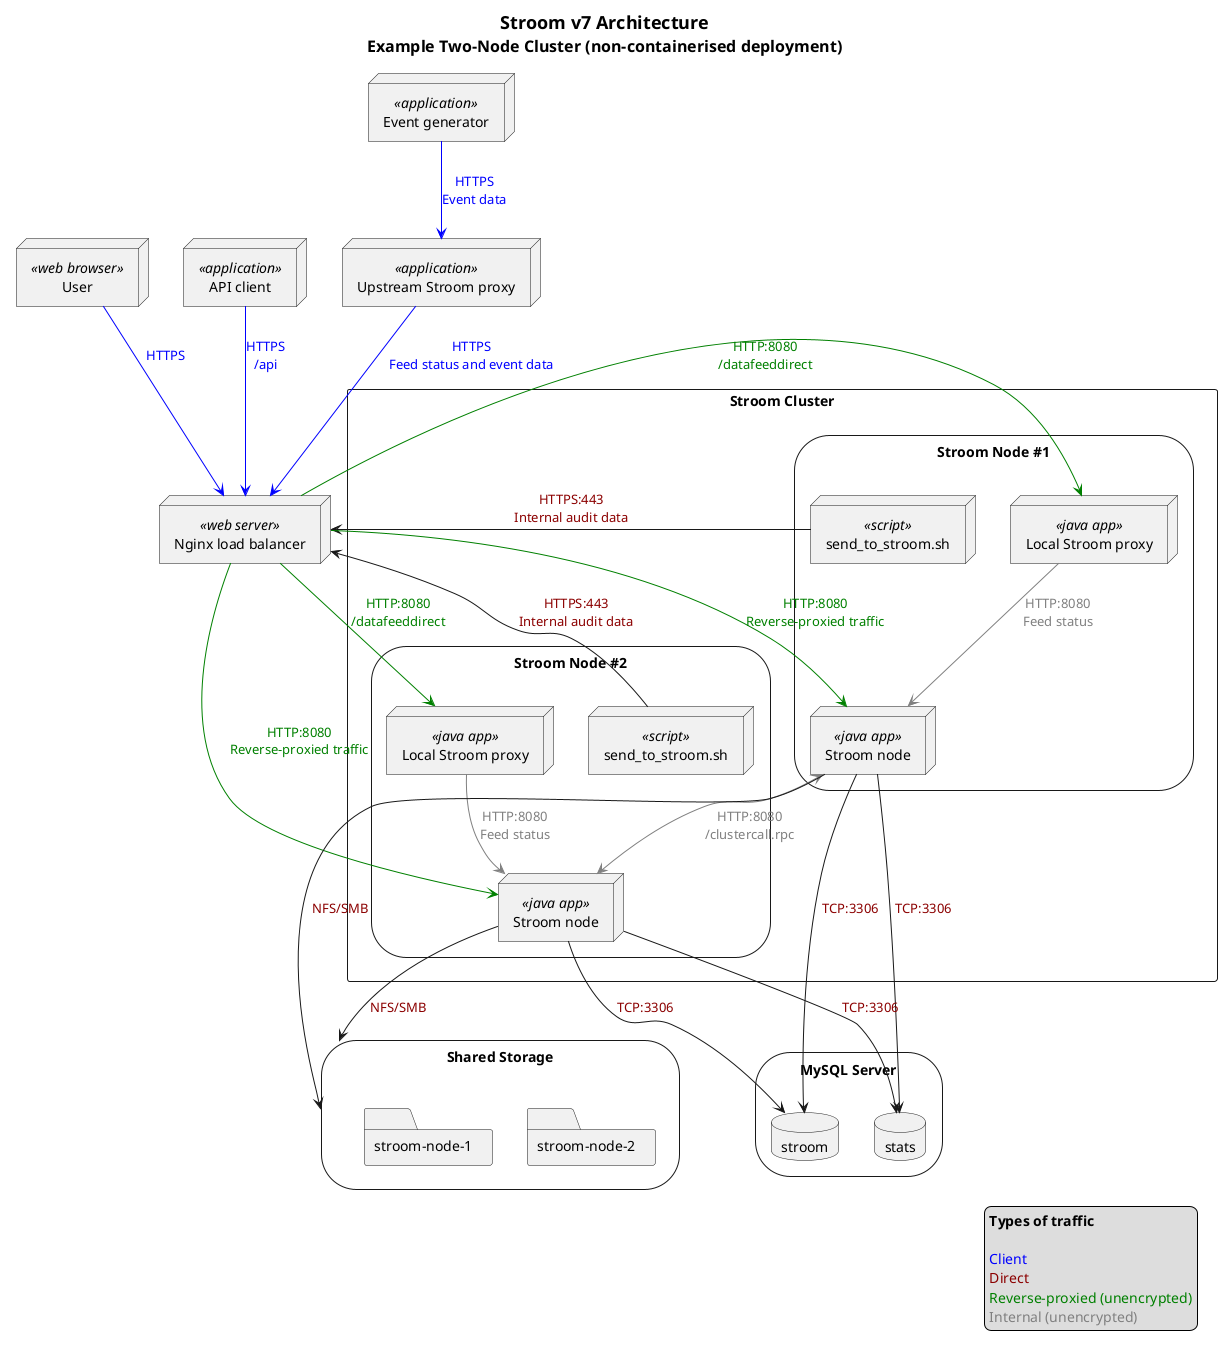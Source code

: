@startuml

title
    =Stroom v7 Architecture
    ==Example Two-Node Cluster (non-containerised deployment)
end title

'Define the various application ports
!stroom_port=8080
!stroom_proxy_port=8090

'Define all the nodes (services, actors, etc.)
node "Event generator" as event_producer <<application>>
node "User" as ui_client_browser <<web browser>>
node "API client" as api_client_app <<application>>
node "Upstream Stroom proxy" as remote_proxy <<application>>

node "Nginx load balancer" as nginx <<web server>>

rectangle "Stroom Cluster" {
storage "Stroom Node #1" {
    node "Stroom node" as stroom_node_1 <<java app>>
    node "Local Stroom proxy" as stroom_proxy_local_1 <<java app>>
    node "send_to_stroom.sh" as log_sender_script_1 <<script>>

    'Inter-service REST calls to nginx api gateway
    log_sender_script_1 --> nginx : <color:DarkRed>HTTPS:443</color>\n<color:DarkRed>Internal audit data</color>

    'Reverse proxy connections
    nginx -[#Green]-> stroom_node_1 : <color:Green>HTTP:stroom_port</color>\n<color:Green>Reverse-proxied traffic</color>
    nginx -[#Green]-> stroom_proxy_local_1 : <color:Green>HTTP:stroom_port</color>\n<color:Green>/datafeeddirect</color>

    'Effective connections (i.e. ignoring ngix gateway)
    stroom_proxy_local_1 -[#Grey]-> stroom_node_1 : <color:Grey>HTTP:stroom_port</color>\n<color:Grey>Feed status</color>
}

storage "Stroom Node #2" {
    node "Stroom node" as stroom_node_2 <<java app>>
    node "Local Stroom proxy" as stroom_proxy_local_2 <<java app>>
    node "send_to_stroom.sh" as log_sender_script_2 <<script>>

    ' Inter-service REST calls to nginx api gateway
    log_sender_script_2 --> nginx : <color:DarkRed>HTTPS:443</color>\n<color:DarkRed>Internal audit data</color>

    'Reverse proxy connections
    nginx -[#Green]-> stroom_node_2 : <color:Green>HTTP:stroom_port</color>\n<color:Green>Reverse-proxied traffic</color>
    nginx -[#Green]-> stroom_proxy_local_2 : <color:Green>HTTP:stroom_port</color>\n<color:Green>/datafeeddirect</color>

    'Effective connections (i.e. ignoring ngix gateway)
    stroom_proxy_local_2 -[#Grey]-> stroom_node_2 : <color:Grey>HTTP:stroom_port</color>\n<color:Grey>Feed status</color>
}
}

'Intra-cluster communication
stroom_node_1 <-[#Grey]-> stroom_node_2 : <color:Grey>HTTP:stroom_port</color>\n<color:Grey>/clustercall.rpc</color>

storage "MySQL Server" as stroom_all_dbs {
    database "stroom" as stroom_db
    database "stats" as stroom_stats_db
}

'DB connections
stroom_node_1 --> stroom_db : <color:DarkRed>TCP:3306</color>
stroom_node_1 --> stroom_stats_db : <color:DarkRed>TCP:3306</color>
stroom_node_2 --> stroom_db : <color:DarkRed>TCP:3306</color>
stroom_node_2 --> stroom_stats_db : <color:DarkRed>TCP:3306</color>

storage "Shared Storage" as shared_storage {
    folder "stroom-node-2"
    folder "stroom-node-1"
}

'Shared storage connections
stroom_node_1 --> shared_storage : <color:DarkRed>NFS/SMB</color>
stroom_node_2 --> shared_storage : <color:DarkRed>NFS/SMB</color>

'Client connections
ui_client_browser -[#Blue]-> nginx : <color:Blue>HTTPS</color>
api_client_app -[#Blue]-> nginx : <color:Blue>HTTPS</color>\n<color:Blue>/api</color>
event_producer -[#Blue]-> remote_proxy : <color:Blue>HTTPS</color>\n<color:Blue>Event data</color>
remote_proxy -[#Blue]-> nginx : <color:Blue>HTTPS</color>\n<color:Blue>Feed status and event data</color>

legend right
  <b>Types of traffic</b>

  <color:Blue>Client</color>
  <color:DarkRed>Direct</color>
  <color:Green>Reverse-proxied (unencrypted)</color>
  <color:Grey>Internal (unencrypted)</color>
endlegend

'hide empty members

@enduml


